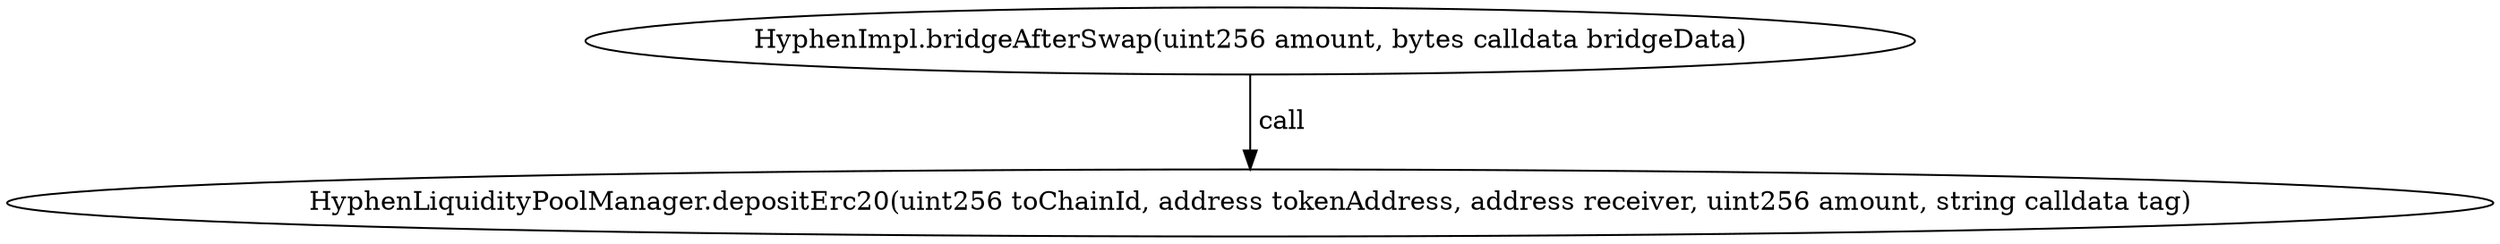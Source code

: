 digraph "" {
	graph [bb="0,0,1111.4,124.8"];
	node [label="\N"];
	"HyphenImpl.bridgeAfterSwap(uint256 amount, bytes calldata bridgeData)"	 [height=0.5,
		pos="555.71,106.8",
		width=8.3068];
	"HyphenLiquidityPoolManager.depositErc20(uint256 toChainId, address tokenAddress, address receiver, uint256 amount, string calldata \
tag)"	 [height=0.5,
		pos="555.71,18",
		width=15.436];
	"HyphenImpl.bridgeAfterSwap(uint256 amount, bytes calldata bridgeData)" -> "HyphenLiquidityPoolManager.depositErc20(uint256 toChainId, address tokenAddress, address receiver, uint256 amount, string calldata \
tag)" [key=call,
	label=" call",
	lp="567.56,62.4",
	pos="e,555.71,36.072 555.71,88.401 555.71,76.295 555.71,60.208 555.71,46.467"];
}
